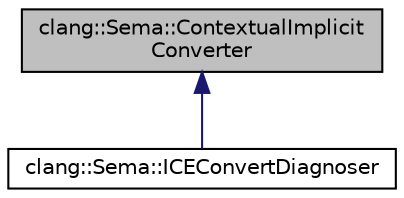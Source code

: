 digraph "clang::Sema::ContextualImplicitConverter"
{
 // LATEX_PDF_SIZE
  bgcolor="transparent";
  edge [fontname="Helvetica",fontsize="10",labelfontname="Helvetica",labelfontsize="10"];
  node [fontname="Helvetica",fontsize="10",shape=record];
  Node1 [label="clang::Sema::ContextualImplicit\lConverter",height=0.2,width=0.4,color="black", fillcolor="grey75", style="filled", fontcolor="black",tooltip="Abstract base class used to perform a contextual implicit conversion from an expression to any type p..."];
  Node1 -> Node2 [dir="back",color="midnightblue",fontsize="10",style="solid",fontname="Helvetica"];
  Node2 [label="clang::Sema::ICEConvertDiagnoser",height=0.2,width=0.4,color="black",URL="$classclang_1_1Sema_1_1ICEConvertDiagnoser.html",tooltip=" "];
}
